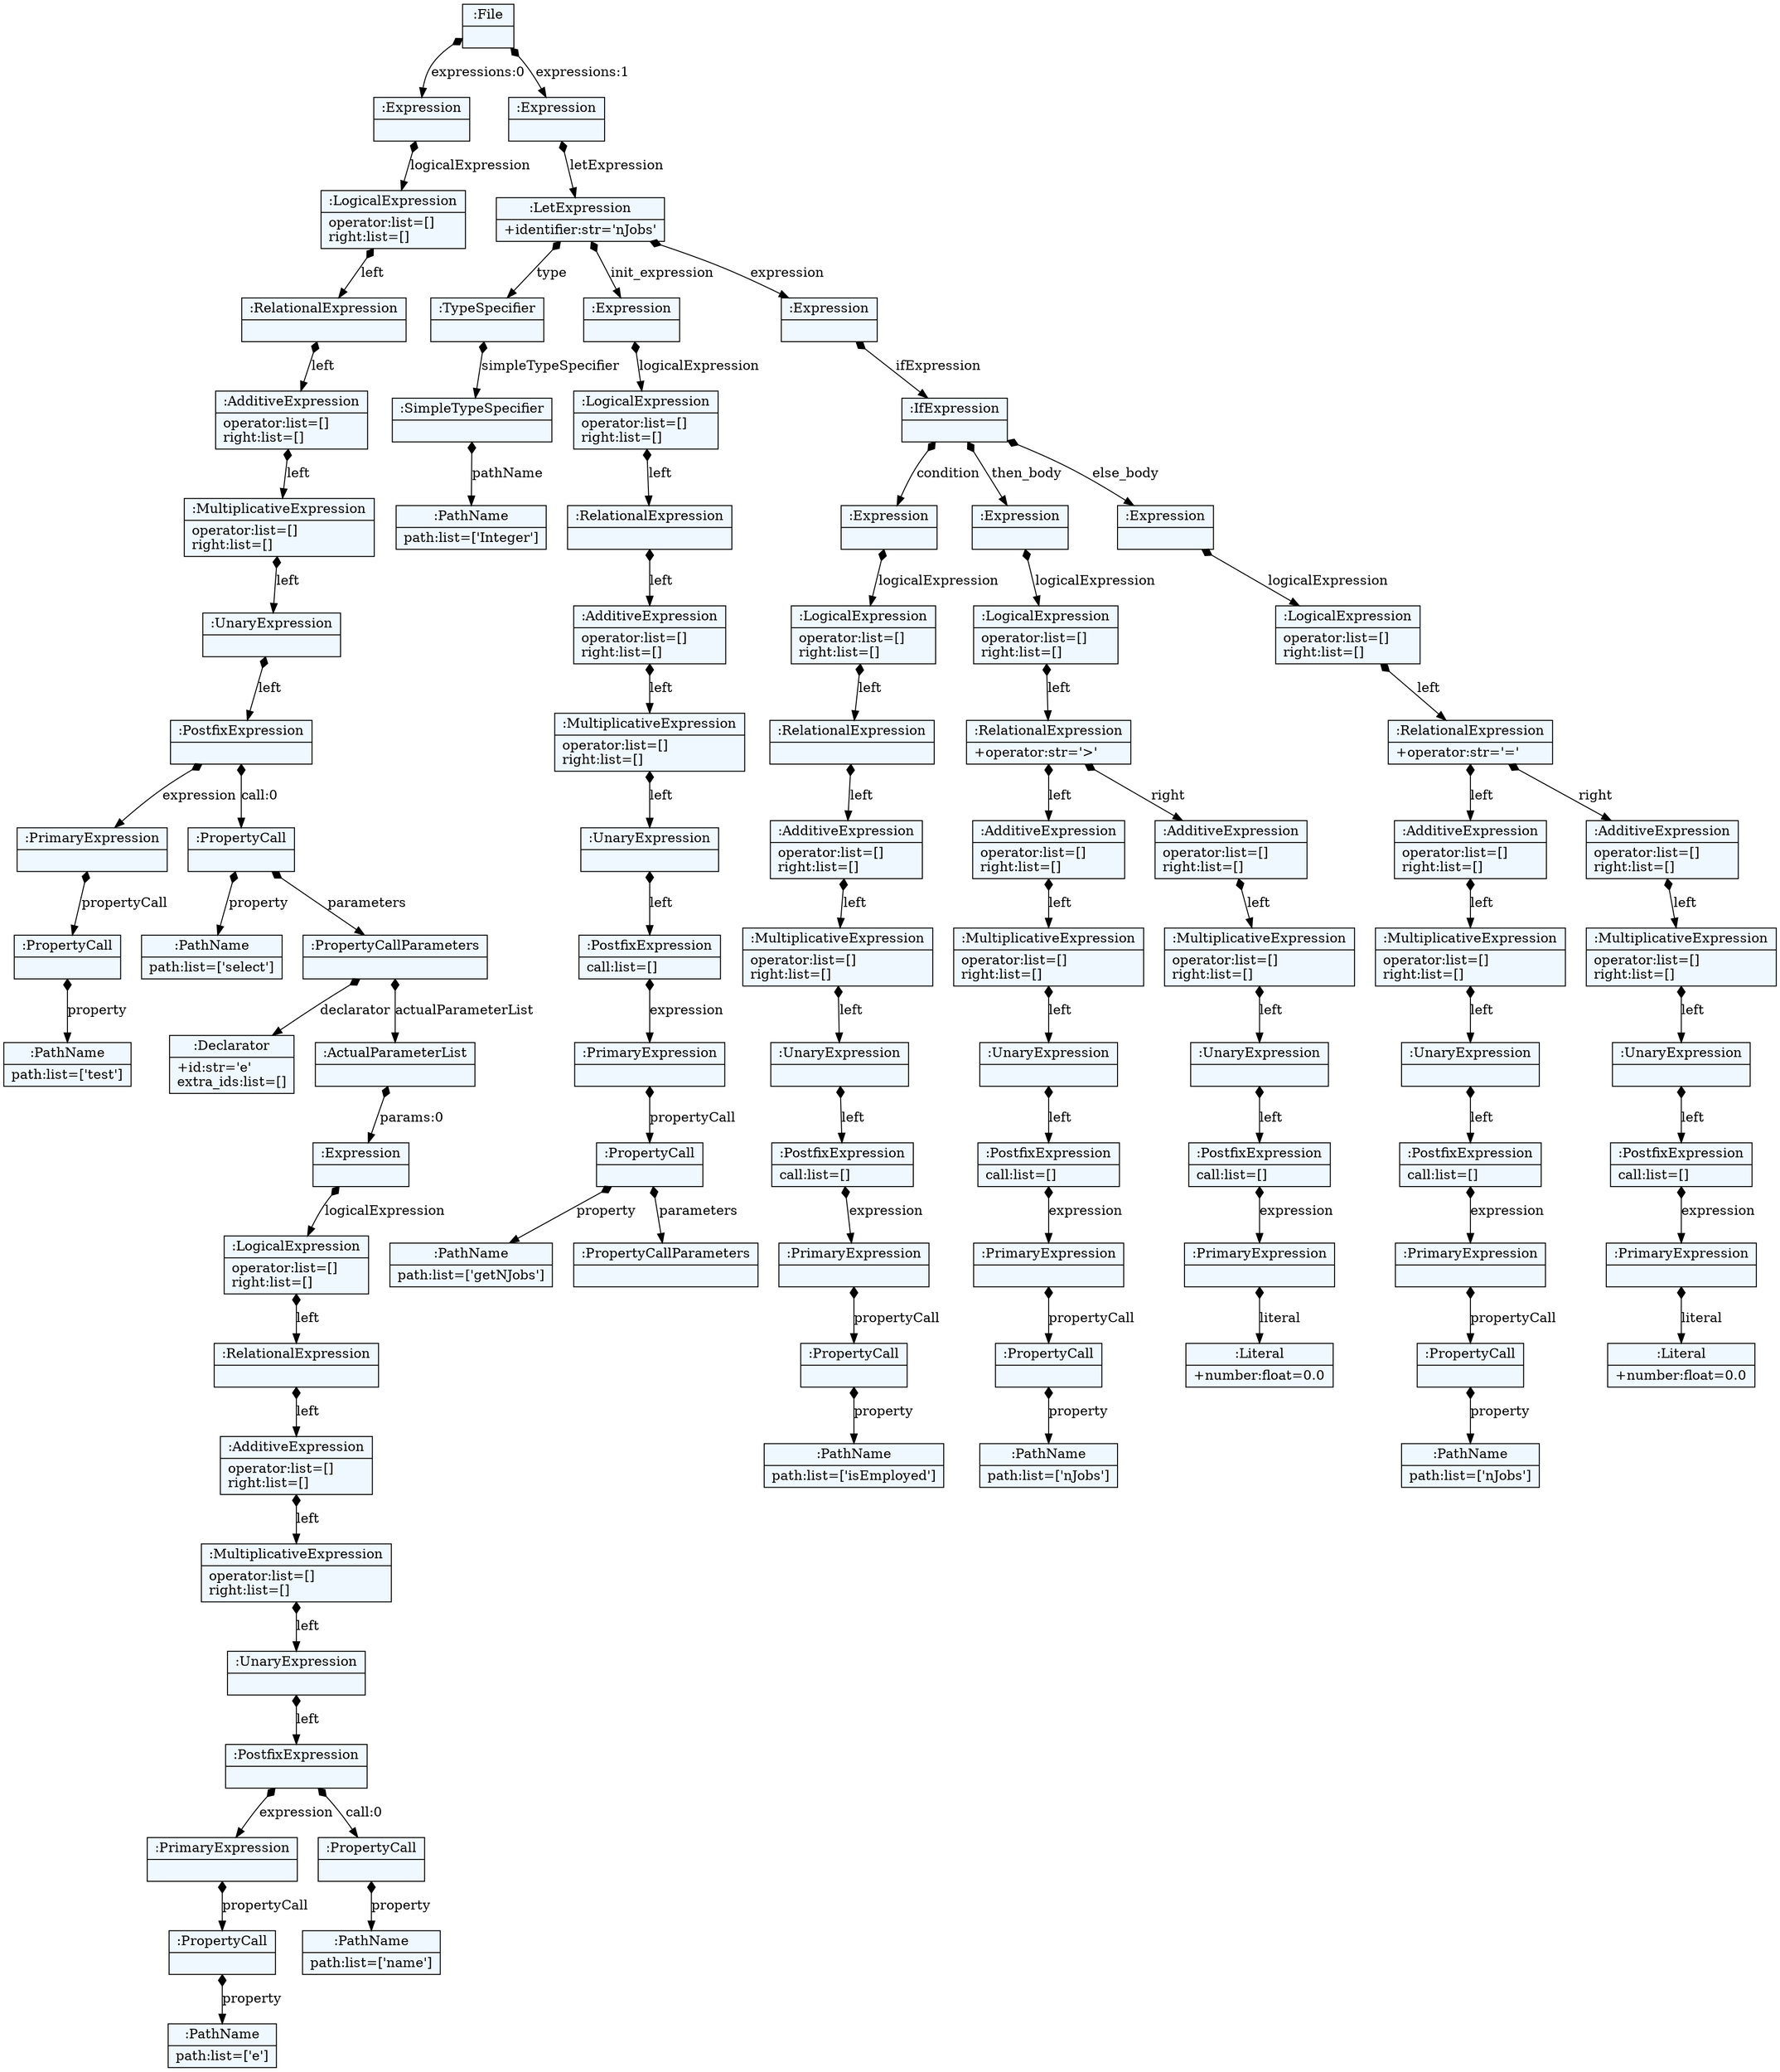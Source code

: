 
    digraph xtext {
    fontname = "Bitstream Vera Sans"
    fontsize = 8
    node[
        shape=record,
        style=filled,
        fillcolor=aliceblue
    ]
    nodesep = 0.3
    edge[dir=black,arrowtail=empty]


50572464 -> 50571600 [label="expressions:0" arrowtail=diamond dir=both]
50571600 -> 50571536 [label="logicalExpression" arrowtail=diamond dir=both]
50571536 -> 50573104 [label="left" arrowtail=diamond dir=both]
50573104 -> 50570992 [label="left" arrowtail=diamond dir=both]
50570992 -> 50570160 [label="left" arrowtail=diamond dir=both]
50570160 -> 50571504 [label="left" arrowtail=diamond dir=both]
50571504 -> 50572816 [label="left" arrowtail=diamond dir=both]
50572816 -> 50470768 [label="expression" arrowtail=diamond dir=both]
50470768 -> 50470000 [label="propertyCall" arrowtail=diamond dir=both]
50470000 -> 50469168 [label="property" arrowtail=diamond dir=both]
50469168[label="{:PathName|path:list=['test']\l}"]
50470000[label="{:PropertyCall|}"]
50470768[label="{:PrimaryExpression|}"]
50572816 -> 50570256 [label="call:0" arrowtail=diamond dir=both]
50570256 -> 50470608 [label="property" arrowtail=diamond dir=both]
50470608[label="{:PathName|path:list=['select']\l}"]
50570256 -> 50468528 [label="parameters" arrowtail=diamond dir=both]
50468528 -> 50468656 [label="declarator" arrowtail=diamond dir=both]
50468656[label="{:Declarator|+id:str='e'\lextra_ids:list=[]\l}"]
50468528 -> 50470512 [label="actualParameterList" arrowtail=diamond dir=both]
50470512 -> 50468560 [label="params:0" arrowtail=diamond dir=both]
50468560 -> 50469776 [label="logicalExpression" arrowtail=diamond dir=both]
50469776 -> 50672272 [label="left" arrowtail=diamond dir=both]
50672272 -> 50672560 [label="left" arrowtail=diamond dir=both]
50672560 -> 50672912 [label="left" arrowtail=diamond dir=both]
50672912 -> 50674736 [label="left" arrowtail=diamond dir=both]
50674736 -> 50673680 [label="left" arrowtail=diamond dir=both]
50673680 -> 50675184 [label="expression" arrowtail=diamond dir=both]
50675184 -> 50674480 [label="propertyCall" arrowtail=diamond dir=both]
50674480 -> 50672880 [label="property" arrowtail=diamond dir=both]
50672880[label="{:PathName|path:list=['e']\l}"]
50674480[label="{:PropertyCall|}"]
50675184[label="{:PrimaryExpression|}"]
50673680 -> 50674224 [label="call:0" arrowtail=diamond dir=both]
50674224 -> 50671888 [label="property" arrowtail=diamond dir=both]
50671888[label="{:PathName|path:list=['name']\l}"]
50674224[label="{:PropertyCall|}"]
50673680[label="{:PostfixExpression|}"]
50674736[label="{:UnaryExpression|}"]
50672912[label="{:MultiplicativeExpression|operator:list=[]\lright:list=[]\l}"]
50672560[label="{:AdditiveExpression|operator:list=[]\lright:list=[]\l}"]
50672272[label="{:RelationalExpression|}"]
50469776[label="{:LogicalExpression|operator:list=[]\lright:list=[]\l}"]
50468560[label="{:Expression|}"]
50470512[label="{:ActualParameterList|}"]
50468528[label="{:PropertyCallParameters|}"]
50570256[label="{:PropertyCall|}"]
50572816[label="{:PostfixExpression|}"]
50571504[label="{:UnaryExpression|}"]
50570160[label="{:MultiplicativeExpression|operator:list=[]\lright:list=[]\l}"]
50570992[label="{:AdditiveExpression|operator:list=[]\lright:list=[]\l}"]
50573104[label="{:RelationalExpression|}"]
50571536[label="{:LogicalExpression|operator:list=[]\lright:list=[]\l}"]
50571600[label="{:Expression|}"]
50572464 -> 50570960 [label="expressions:1" arrowtail=diamond dir=both]
50570960 -> 50569776 [label="letExpression" arrowtail=diamond dir=both]
50569776 -> 50571120 [label="type" arrowtail=diamond dir=both]
50571120 -> 50570672 [label="simpleTypeSpecifier" arrowtail=diamond dir=both]
50570672 -> 48166064 [label="pathName" arrowtail=diamond dir=both]
48166064[label="{:PathName|path:list=['Integer']\l}"]
50570672[label="{:SimpleTypeSpecifier|}"]
50571120[label="{:TypeSpecifier|}"]
50569776 -> 50570192 [label="init_expression" arrowtail=diamond dir=both]
50570192 -> 50571952 [label="logicalExpression" arrowtail=diamond dir=both]
50571952 -> 50468816 [label="left" arrowtail=diamond dir=both]
50468816 -> 50468880 [label="left" arrowtail=diamond dir=both]
50468880 -> 50469552 [label="left" arrowtail=diamond dir=both]
50469552 -> 50673520 [label="left" arrowtail=diamond dir=both]
50673520 -> 50672784 [label="left" arrowtail=diamond dir=both]
50672784 -> 50674128 [label="expression" arrowtail=diamond dir=both]
50674128 -> 50675056 [label="propertyCall" arrowtail=diamond dir=both]
50675056 -> 50672336 [label="property" arrowtail=diamond dir=both]
50672336[label="{:PathName|path:list=['getNJobs']\l}"]
50675056 -> 50672400 [label="parameters" arrowtail=diamond dir=both]
50672400[label="{:PropertyCallParameters|}"]
50675056[label="{:PropertyCall|}"]
50674128[label="{:PrimaryExpression|}"]
50672784[label="{:PostfixExpression|call:list=[]\l}"]
50673520[label="{:UnaryExpression|}"]
50469552[label="{:MultiplicativeExpression|operator:list=[]\lright:list=[]\l}"]
50468880[label="{:AdditiveExpression|operator:list=[]\lright:list=[]\l}"]
50468816[label="{:RelationalExpression|}"]
50571952[label="{:LogicalExpression|operator:list=[]\lright:list=[]\l}"]
50570192[label="{:Expression|}"]
50569776 -> 50572368 [label="expression" arrowtail=diamond dir=both]
50572368 -> 50468720 [label="ifExpression" arrowtail=diamond dir=both]
50468720 -> 50469008 [label="condition" arrowtail=diamond dir=both]
50469008 -> 50672752 [label="logicalExpression" arrowtail=diamond dir=both]
50672752 -> 50673584 [label="left" arrowtail=diamond dir=both]
50673584 -> 50673232 [label="left" arrowtail=diamond dir=both]
50673232 -> 50672304 [label="left" arrowtail=diamond dir=both]
50672304 -> 50599696 [label="left" arrowtail=diamond dir=both]
50599696 -> 50601072 [label="left" arrowtail=diamond dir=both]
50601072 -> 50600944 [label="expression" arrowtail=diamond dir=both]
50600944 -> 50599856 [label="propertyCall" arrowtail=diamond dir=both]
50599856 -> 50598512 [label="property" arrowtail=diamond dir=both]
50598512[label="{:PathName|path:list=['isEmployed']\l}"]
50599856[label="{:PropertyCall|}"]
50600944[label="{:PrimaryExpression|}"]
50601072[label="{:PostfixExpression|call:list=[]\l}"]
50599696[label="{:UnaryExpression|}"]
50672304[label="{:MultiplicativeExpression|operator:list=[]\lright:list=[]\l}"]
50673232[label="{:AdditiveExpression|operator:list=[]\lright:list=[]\l}"]
50673584[label="{:RelationalExpression|}"]
50672752[label="{:LogicalExpression|operator:list=[]\lright:list=[]\l}"]
50469008[label="{:Expression|}"]
50468720 -> 50469904 [label="then_body" arrowtail=diamond dir=both]
50469904 -> 50675248 [label="logicalExpression" arrowtail=diamond dir=both]
50675248 -> 50674512 [label="left" arrowtail=diamond dir=both]
50674512 -> 50600816 [label="left" arrowtail=diamond dir=both]
50600816 -> 50601040 [label="left" arrowtail=diamond dir=both]
50601040 -> 50599120 [label="left" arrowtail=diamond dir=both]
50599120 -> 50598032 [label="left" arrowtail=diamond dir=both]
50598032 -> 50599760 [label="expression" arrowtail=diamond dir=both]
50599760 -> 50601552 [label="propertyCall" arrowtail=diamond dir=both]
50601552 -> 50600976 [label="property" arrowtail=diamond dir=both]
50600976[label="{:PathName|path:list=['nJobs']\l}"]
50601552[label="{:PropertyCall|}"]
50599760[label="{:PrimaryExpression|}"]
50598032[label="{:PostfixExpression|call:list=[]\l}"]
50599120[label="{:UnaryExpression|}"]
50601040[label="{:MultiplicativeExpression|operator:list=[]\lright:list=[]\l}"]
50600816[label="{:AdditiveExpression|operator:list=[]\lright:list=[]\l}"]
50674512 -> 50673392 [label="right" arrowtail=diamond dir=both]
50673392 -> 50599280 [label="left" arrowtail=diamond dir=both]
50599280 -> 50598480 [label="left" arrowtail=diamond dir=both]
50598480 -> 50601232 [label="left" arrowtail=diamond dir=both]
50601232 -> 50598000 [label="expression" arrowtail=diamond dir=both]
50598000 -> 50601200 [label="literal" arrowtail=diamond dir=both]
50601200[label="{:Literal|+number:float=0.0\l}"]
50598000[label="{:PrimaryExpression|}"]
50601232[label="{:PostfixExpression|call:list=[]\l}"]
50598480[label="{:UnaryExpression|}"]
50599280[label="{:MultiplicativeExpression|operator:list=[]\lright:list=[]\l}"]
50673392[label="{:AdditiveExpression|operator:list=[]\lright:list=[]\l}"]
50674512[label="{:RelationalExpression|+operator:str='\>'\l}"]
50675248[label="{:LogicalExpression|operator:list=[]\lright:list=[]\l}"]
50469904[label="{:Expression|}"]
50468720 -> 50673424 [label="else_body" arrowtail=diamond dir=both]
50673424 -> 50674704 [label="logicalExpression" arrowtail=diamond dir=both]
50674704 -> 50601360 [label="left" arrowtail=diamond dir=both]
50601360 -> 50599344 [label="left" arrowtail=diamond dir=both]
50599344 -> 50598832 [label="left" arrowtail=diamond dir=both]
50598832 -> 50601392 [label="left" arrowtail=diamond dir=both]
50601392 -> 50599472 [label="left" arrowtail=diamond dir=both]
50599472 -> 50599984 [label="expression" arrowtail=diamond dir=both]
50599984 -> 50634896 [label="propertyCall" arrowtail=diamond dir=both]
50634896 -> 50636528 [label="property" arrowtail=diamond dir=both]
50636528[label="{:PathName|path:list=['nJobs']\l}"]
50634896[label="{:PropertyCall|}"]
50599984[label="{:PrimaryExpression|}"]
50599472[label="{:PostfixExpression|call:list=[]\l}"]
50601392[label="{:UnaryExpression|}"]
50598832[label="{:MultiplicativeExpression|operator:list=[]\lright:list=[]\l}"]
50599344[label="{:AdditiveExpression|operator:list=[]\lright:list=[]\l}"]
50601360 -> 50601104 [label="right" arrowtail=diamond dir=both]
50601104 -> 50600912 [label="left" arrowtail=diamond dir=both]
50600912 -> 50601968 [label="left" arrowtail=diamond dir=both]
50601968 -> 50638704 [label="left" arrowtail=diamond dir=both]
50638704 -> 50634800 [label="expression" arrowtail=diamond dir=both]
50634800 -> 50637168 [label="literal" arrowtail=diamond dir=both]
50637168[label="{:Literal|+number:float=0.0\l}"]
50634800[label="{:PrimaryExpression|}"]
50638704[label="{:PostfixExpression|call:list=[]\l}"]
50601968[label="{:UnaryExpression|}"]
50600912[label="{:MultiplicativeExpression|operator:list=[]\lright:list=[]\l}"]
50601104[label="{:AdditiveExpression|operator:list=[]\lright:list=[]\l}"]
50601360[label="{:RelationalExpression|+operator:str='='\l}"]
50674704[label="{:LogicalExpression|operator:list=[]\lright:list=[]\l}"]
50673424[label="{:Expression|}"]
50468720[label="{:IfExpression|}"]
50572368[label="{:Expression|}"]
50569776[label="{:LetExpression|+identifier:str='nJobs'\l}"]
50570960[label="{:Expression|}"]
50572464[label="{:File|}"]

}
